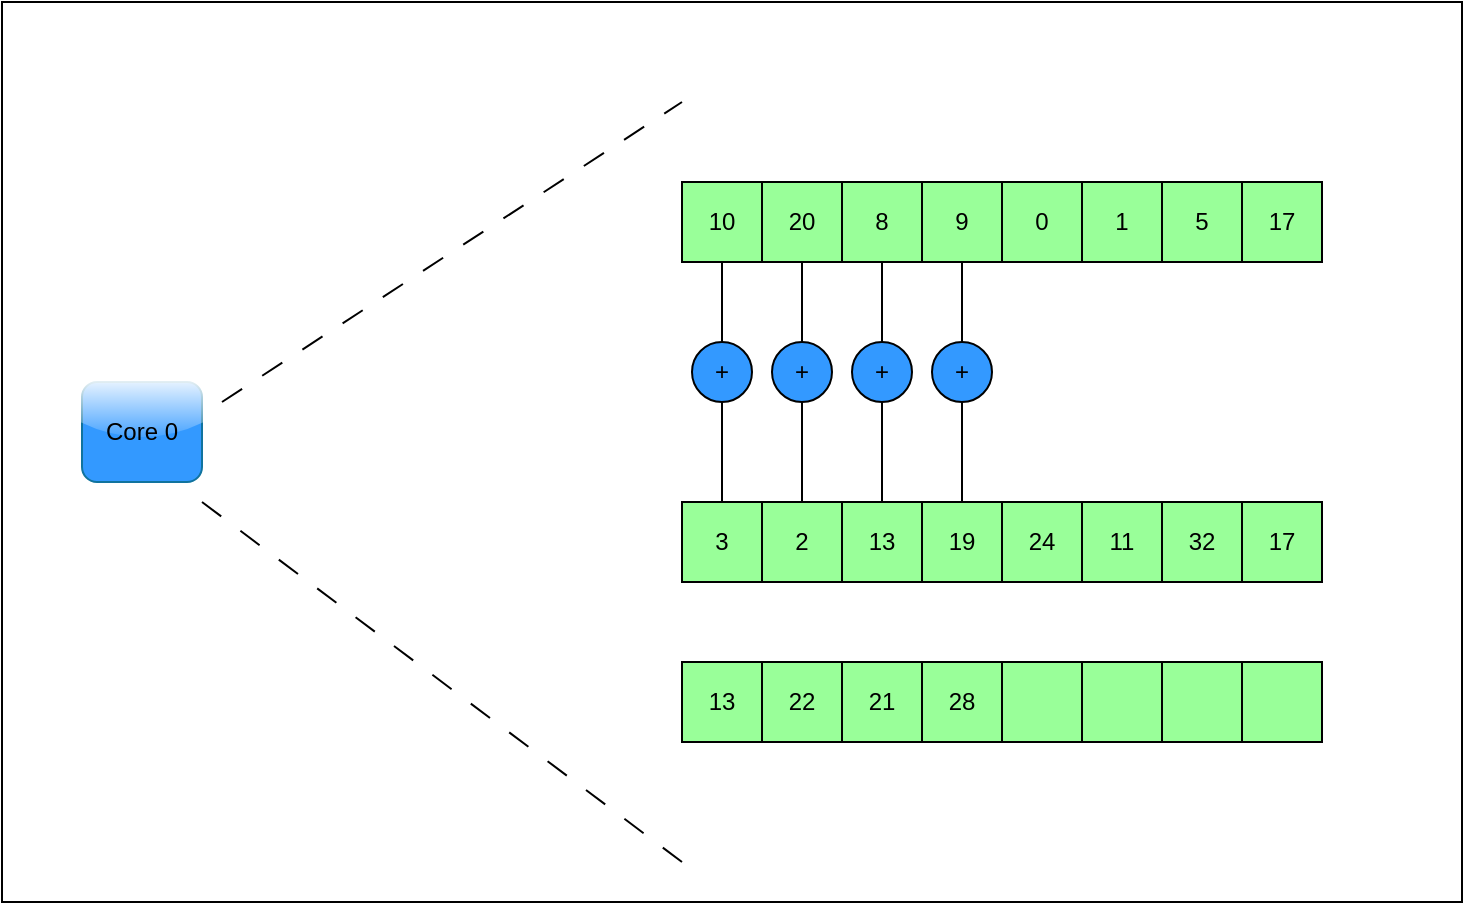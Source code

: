 <mxfile version="24.5.4" type="device">
  <diagram name="Page-1" id="JR2kuJdq1zbRZiOPOg9G">
    <mxGraphModel dx="2261" dy="827" grid="1" gridSize="10" guides="1" tooltips="1" connect="1" arrows="1" fold="1" page="1" pageScale="1" pageWidth="827" pageHeight="1169" math="0" shadow="0">
      <root>
        <mxCell id="0" />
        <mxCell id="1" parent="0" />
        <mxCell id="3Fzgw3bwLbgeH6Izsh_8-107" value="" style="rounded=0;whiteSpace=wrap;html=1;" vertex="1" parent="1">
          <mxGeometry x="-780" y="70" width="730" height="450" as="geometry" />
        </mxCell>
        <mxCell id="3Fzgw3bwLbgeH6Izsh_8-2" value="Core 0" style="rounded=1;whiteSpace=wrap;html=1;fillColor=#3399FF;strokeColor=#10739e;glass=1;" vertex="1" parent="1">
          <mxGeometry x="-740" y="260" width="60" height="50" as="geometry" />
        </mxCell>
        <mxCell id="3Fzgw3bwLbgeH6Izsh_8-58" value="10" style="whiteSpace=wrap;html=1;aspect=fixed;fillColor=#99FF99;" vertex="1" parent="1">
          <mxGeometry x="-440" y="160" width="40" height="40" as="geometry" />
        </mxCell>
        <mxCell id="3Fzgw3bwLbgeH6Izsh_8-59" value="20" style="whiteSpace=wrap;html=1;aspect=fixed;fillColor=#99FF99;" vertex="1" parent="1">
          <mxGeometry x="-400" y="160" width="40" height="40" as="geometry" />
        </mxCell>
        <mxCell id="3Fzgw3bwLbgeH6Izsh_8-60" value="8" style="whiteSpace=wrap;html=1;aspect=fixed;fillColor=#99FF99;" vertex="1" parent="1">
          <mxGeometry x="-360" y="160" width="40" height="40" as="geometry" />
        </mxCell>
        <mxCell id="3Fzgw3bwLbgeH6Izsh_8-61" value="9" style="whiteSpace=wrap;html=1;aspect=fixed;fillColor=#99FF99;" vertex="1" parent="1">
          <mxGeometry x="-320" y="160" width="40" height="40" as="geometry" />
        </mxCell>
        <mxCell id="3Fzgw3bwLbgeH6Izsh_8-62" value="0" style="whiteSpace=wrap;html=1;aspect=fixed;fillColor=#99FF99;" vertex="1" parent="1">
          <mxGeometry x="-280" y="160" width="40" height="40" as="geometry" />
        </mxCell>
        <mxCell id="3Fzgw3bwLbgeH6Izsh_8-63" value="1" style="whiteSpace=wrap;html=1;aspect=fixed;fillColor=#99FF99;" vertex="1" parent="1">
          <mxGeometry x="-240" y="160" width="40" height="40" as="geometry" />
        </mxCell>
        <mxCell id="3Fzgw3bwLbgeH6Izsh_8-64" value="5" style="whiteSpace=wrap;html=1;aspect=fixed;fillColor=#99FF99;" vertex="1" parent="1">
          <mxGeometry x="-200" y="160" width="40" height="40" as="geometry" />
        </mxCell>
        <mxCell id="3Fzgw3bwLbgeH6Izsh_8-65" value="17" style="whiteSpace=wrap;html=1;aspect=fixed;fillColor=#99FF99;" vertex="1" parent="1">
          <mxGeometry x="-160" y="160" width="40" height="40" as="geometry" />
        </mxCell>
        <mxCell id="3Fzgw3bwLbgeH6Izsh_8-76" value="+" style="ellipse;whiteSpace=wrap;html=1;aspect=fixed;fillColor=#3399FF;" vertex="1" parent="1">
          <mxGeometry x="-435" y="240" width="30" height="30" as="geometry" />
        </mxCell>
        <mxCell id="3Fzgw3bwLbgeH6Izsh_8-77" value="+" style="ellipse;whiteSpace=wrap;html=1;aspect=fixed;fillColor=#3399FF;" vertex="1" parent="1">
          <mxGeometry x="-395" y="240" width="30" height="30" as="geometry" />
        </mxCell>
        <mxCell id="3Fzgw3bwLbgeH6Izsh_8-78" value="+" style="ellipse;whiteSpace=wrap;html=1;aspect=fixed;fillColor=#3399FF;" vertex="1" parent="1">
          <mxGeometry x="-355" y="240" width="30" height="30" as="geometry" />
        </mxCell>
        <mxCell id="3Fzgw3bwLbgeH6Izsh_8-79" value="+" style="ellipse;whiteSpace=wrap;html=1;aspect=fixed;fillColor=#3399FF;" vertex="1" parent="1">
          <mxGeometry x="-315" y="240" width="30" height="30" as="geometry" />
        </mxCell>
        <mxCell id="3Fzgw3bwLbgeH6Izsh_8-80" value="3" style="whiteSpace=wrap;html=1;aspect=fixed;fillColor=#99FF99;" vertex="1" parent="1">
          <mxGeometry x="-440" y="320" width="40" height="40" as="geometry" />
        </mxCell>
        <mxCell id="3Fzgw3bwLbgeH6Izsh_8-81" value="2" style="whiteSpace=wrap;html=1;aspect=fixed;fillColor=#99FF99;" vertex="1" parent="1">
          <mxGeometry x="-400" y="320" width="40" height="40" as="geometry" />
        </mxCell>
        <mxCell id="3Fzgw3bwLbgeH6Izsh_8-82" value="13" style="whiteSpace=wrap;html=1;aspect=fixed;fillColor=#99FF99;" vertex="1" parent="1">
          <mxGeometry x="-360" y="320" width="40" height="40" as="geometry" />
        </mxCell>
        <mxCell id="3Fzgw3bwLbgeH6Izsh_8-83" value="19" style="whiteSpace=wrap;html=1;aspect=fixed;fillColor=#99FF99;" vertex="1" parent="1">
          <mxGeometry x="-320" y="320" width="40" height="40" as="geometry" />
        </mxCell>
        <mxCell id="3Fzgw3bwLbgeH6Izsh_8-84" value="24" style="whiteSpace=wrap;html=1;aspect=fixed;fillColor=#99FF99;" vertex="1" parent="1">
          <mxGeometry x="-280" y="320" width="40" height="40" as="geometry" />
        </mxCell>
        <mxCell id="3Fzgw3bwLbgeH6Izsh_8-85" value="11" style="whiteSpace=wrap;html=1;aspect=fixed;fillColor=#99FF99;" vertex="1" parent="1">
          <mxGeometry x="-240" y="320" width="40" height="40" as="geometry" />
        </mxCell>
        <mxCell id="3Fzgw3bwLbgeH6Izsh_8-86" value="32" style="whiteSpace=wrap;html=1;aspect=fixed;fillColor=#99FF99;" vertex="1" parent="1">
          <mxGeometry x="-200" y="320" width="40" height="40" as="geometry" />
        </mxCell>
        <mxCell id="3Fzgw3bwLbgeH6Izsh_8-87" value="17" style="whiteSpace=wrap;html=1;aspect=fixed;fillColor=#99FF99;" vertex="1" parent="1">
          <mxGeometry x="-160" y="320" width="40" height="40" as="geometry" />
        </mxCell>
        <mxCell id="3Fzgw3bwLbgeH6Izsh_8-88" value="13" style="whiteSpace=wrap;html=1;aspect=fixed;fillColor=#99FF99;" vertex="1" parent="1">
          <mxGeometry x="-440" y="400" width="40" height="40" as="geometry" />
        </mxCell>
        <mxCell id="3Fzgw3bwLbgeH6Izsh_8-89" value="22" style="whiteSpace=wrap;html=1;aspect=fixed;fillColor=#99FF99;" vertex="1" parent="1">
          <mxGeometry x="-400" y="400" width="40" height="40" as="geometry" />
        </mxCell>
        <mxCell id="3Fzgw3bwLbgeH6Izsh_8-90" value="21" style="whiteSpace=wrap;html=1;aspect=fixed;fillColor=#99FF99;" vertex="1" parent="1">
          <mxGeometry x="-360" y="400" width="40" height="40" as="geometry" />
        </mxCell>
        <mxCell id="3Fzgw3bwLbgeH6Izsh_8-91" value="28" style="whiteSpace=wrap;html=1;aspect=fixed;fillColor=#99FF99;" vertex="1" parent="1">
          <mxGeometry x="-320" y="400" width="40" height="40" as="geometry" />
        </mxCell>
        <mxCell id="3Fzgw3bwLbgeH6Izsh_8-92" value="" style="whiteSpace=wrap;html=1;aspect=fixed;fillColor=#99FF99;" vertex="1" parent="1">
          <mxGeometry x="-280" y="400" width="40" height="40" as="geometry" />
        </mxCell>
        <mxCell id="3Fzgw3bwLbgeH6Izsh_8-93" value="" style="whiteSpace=wrap;html=1;aspect=fixed;fillColor=#99FF99;" vertex="1" parent="1">
          <mxGeometry x="-240" y="400" width="40" height="40" as="geometry" />
        </mxCell>
        <mxCell id="3Fzgw3bwLbgeH6Izsh_8-94" value="" style="whiteSpace=wrap;html=1;aspect=fixed;fillColor=#99FF99;" vertex="1" parent="1">
          <mxGeometry x="-200" y="400" width="40" height="40" as="geometry" />
        </mxCell>
        <mxCell id="3Fzgw3bwLbgeH6Izsh_8-95" value="" style="whiteSpace=wrap;html=1;aspect=fixed;fillColor=#99FF99;" vertex="1" parent="1">
          <mxGeometry x="-160" y="400" width="40" height="40" as="geometry" />
        </mxCell>
        <mxCell id="3Fzgw3bwLbgeH6Izsh_8-96" value="" style="endArrow=none;html=1;rounded=0;dashed=1;dashPattern=12 12;" edge="1" parent="1">
          <mxGeometry width="50" height="50" relative="1" as="geometry">
            <mxPoint x="-670" y="270" as="sourcePoint" />
            <mxPoint x="-440" y="120" as="targetPoint" />
          </mxGeometry>
        </mxCell>
        <mxCell id="3Fzgw3bwLbgeH6Izsh_8-97" value="" style="endArrow=none;html=1;rounded=0;dashed=1;dashPattern=12 12;" edge="1" parent="1">
          <mxGeometry width="50" height="50" relative="1" as="geometry">
            <mxPoint x="-680" y="320" as="sourcePoint" />
            <mxPoint x="-440" y="500" as="targetPoint" />
          </mxGeometry>
        </mxCell>
        <mxCell id="3Fzgw3bwLbgeH6Izsh_8-98" value="" style="endArrow=none;html=1;rounded=0;exitX=0.5;exitY=1;exitDx=0;exitDy=0;entryX=0.5;entryY=0;entryDx=0;entryDy=0;" edge="1" parent="1" source="3Fzgw3bwLbgeH6Izsh_8-58" target="3Fzgw3bwLbgeH6Izsh_8-76">
          <mxGeometry width="50" height="50" relative="1" as="geometry">
            <mxPoint x="-340" y="410" as="sourcePoint" />
            <mxPoint x="-290" y="360" as="targetPoint" />
          </mxGeometry>
        </mxCell>
        <mxCell id="3Fzgw3bwLbgeH6Izsh_8-99" value="" style="endArrow=none;html=1;rounded=0;exitX=0.5;exitY=1;exitDx=0;exitDy=0;entryX=0.5;entryY=0;entryDx=0;entryDy=0;" edge="1" parent="1" source="3Fzgw3bwLbgeH6Izsh_8-76" target="3Fzgw3bwLbgeH6Izsh_8-80">
          <mxGeometry width="50" height="50" relative="1" as="geometry">
            <mxPoint x="-340" y="410" as="sourcePoint" />
            <mxPoint x="-290" y="360" as="targetPoint" />
          </mxGeometry>
        </mxCell>
        <mxCell id="3Fzgw3bwLbgeH6Izsh_8-100" value="" style="endArrow=none;html=1;rounded=0;exitX=0.5;exitY=1;exitDx=0;exitDy=0;" edge="1" parent="1" source="3Fzgw3bwLbgeH6Izsh_8-59">
          <mxGeometry width="50" height="50" relative="1" as="geometry">
            <mxPoint x="-380" y="210" as="sourcePoint" />
            <mxPoint x="-380" y="240" as="targetPoint" />
          </mxGeometry>
        </mxCell>
        <mxCell id="3Fzgw3bwLbgeH6Izsh_8-102" value="" style="endArrow=none;html=1;rounded=0;exitX=0.5;exitY=1;exitDx=0;exitDy=0;entryX=0.5;entryY=0;entryDx=0;entryDy=0;" edge="1" parent="1" source="3Fzgw3bwLbgeH6Izsh_8-77" target="3Fzgw3bwLbgeH6Izsh_8-81">
          <mxGeometry width="50" height="50" relative="1" as="geometry">
            <mxPoint x="-340" y="410" as="sourcePoint" />
            <mxPoint x="-290" y="360" as="targetPoint" />
          </mxGeometry>
        </mxCell>
        <mxCell id="3Fzgw3bwLbgeH6Izsh_8-103" value="" style="endArrow=none;html=1;rounded=0;exitX=0.5;exitY=1;exitDx=0;exitDy=0;entryX=0.5;entryY=0;entryDx=0;entryDy=0;" edge="1" parent="1" source="3Fzgw3bwLbgeH6Izsh_8-60" target="3Fzgw3bwLbgeH6Izsh_8-78">
          <mxGeometry width="50" height="50" relative="1" as="geometry">
            <mxPoint x="-340" y="410" as="sourcePoint" />
            <mxPoint x="-290" y="360" as="targetPoint" />
          </mxGeometry>
        </mxCell>
        <mxCell id="3Fzgw3bwLbgeH6Izsh_8-104" value="" style="endArrow=none;html=1;rounded=0;exitX=0.5;exitY=1;exitDx=0;exitDy=0;entryX=0.5;entryY=0;entryDx=0;entryDy=0;" edge="1" parent="1" source="3Fzgw3bwLbgeH6Izsh_8-78" target="3Fzgw3bwLbgeH6Izsh_8-82">
          <mxGeometry width="50" height="50" relative="1" as="geometry">
            <mxPoint x="-340" y="410" as="sourcePoint" />
            <mxPoint x="-290" y="360" as="targetPoint" />
          </mxGeometry>
        </mxCell>
        <mxCell id="3Fzgw3bwLbgeH6Izsh_8-105" value="" style="endArrow=none;html=1;rounded=0;exitX=0.5;exitY=1;exitDx=0;exitDy=0;" edge="1" parent="1" source="3Fzgw3bwLbgeH6Izsh_8-61">
          <mxGeometry width="50" height="50" relative="1" as="geometry">
            <mxPoint x="-340" y="410" as="sourcePoint" />
            <mxPoint x="-300" y="240" as="targetPoint" />
          </mxGeometry>
        </mxCell>
        <mxCell id="3Fzgw3bwLbgeH6Izsh_8-106" value="" style="endArrow=none;html=1;rounded=0;entryX=0.5;entryY=1;entryDx=0;entryDy=0;exitX=0.5;exitY=0;exitDx=0;exitDy=0;" edge="1" parent="1" source="3Fzgw3bwLbgeH6Izsh_8-83" target="3Fzgw3bwLbgeH6Izsh_8-79">
          <mxGeometry width="50" height="50" relative="1" as="geometry">
            <mxPoint x="-340" y="410" as="sourcePoint" />
            <mxPoint x="-290" y="360" as="targetPoint" />
          </mxGeometry>
        </mxCell>
      </root>
    </mxGraphModel>
  </diagram>
</mxfile>
